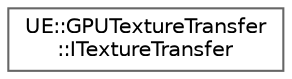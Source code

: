digraph "Graphical Class Hierarchy"
{
 // INTERACTIVE_SVG=YES
 // LATEX_PDF_SIZE
  bgcolor="transparent";
  edge [fontname=Helvetica,fontsize=10,labelfontname=Helvetica,labelfontsize=10];
  node [fontname=Helvetica,fontsize=10,shape=box,height=0.2,width=0.4];
  rankdir="LR";
  Node0 [id="Node000000",label="UE::GPUTextureTransfer\l::ITextureTransfer",height=0.2,width=0.4,color="grey40", fillcolor="white", style="filled",URL="$d4/dc3/classUE_1_1GPUTextureTransfer_1_1ITextureTransfer.html",tooltip=" "];
}
